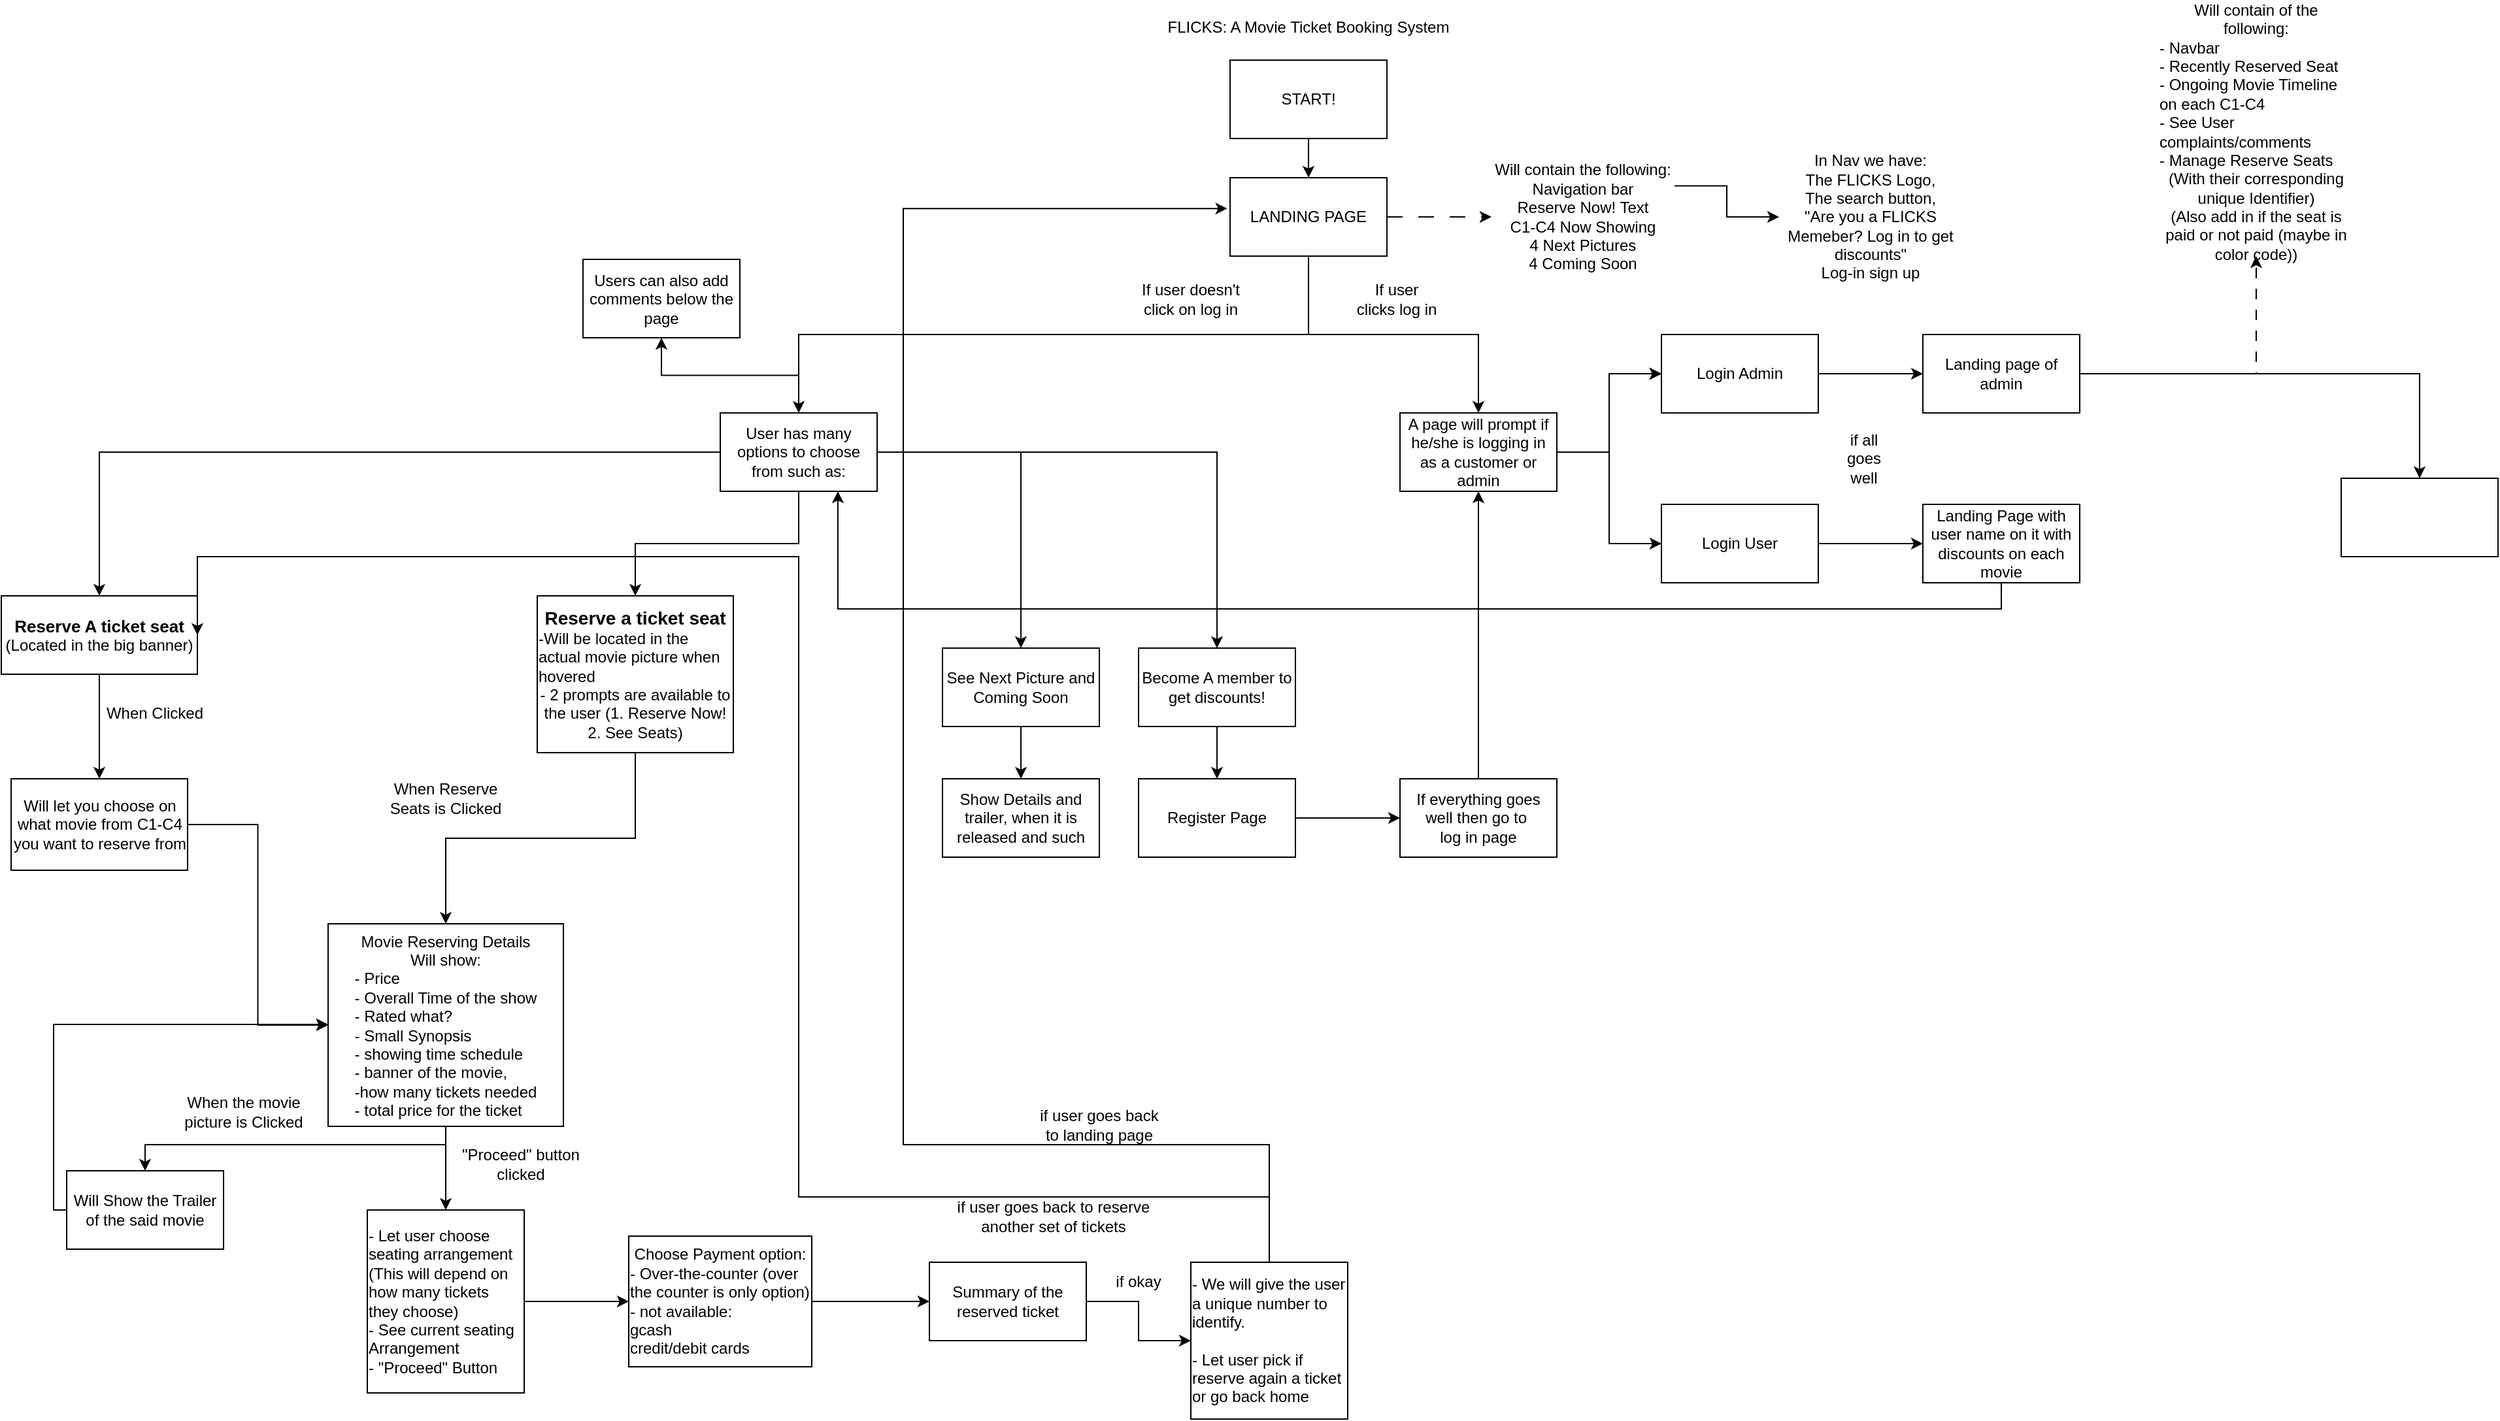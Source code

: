 <mxfile version="24.4.8" type="github">
  <diagram name="Page-1" id="BBRLmEO37WGfpNJw9e1L">
    <mxGraphModel dx="1717" dy="536" grid="1" gridSize="10" guides="1" tooltips="1" connect="1" arrows="1" fold="1" page="1" pageScale="1" pageWidth="850" pageHeight="1100" math="0" shadow="0">
      <root>
        <mxCell id="0" />
        <mxCell id="1" parent="0" />
        <mxCell id="raJYyTkhliqYFXlJdWqI-5" value="" style="edgeStyle=orthogonalEdgeStyle;rounded=0;orthogonalLoop=1;jettySize=auto;html=1;" parent="1" source="raJYyTkhliqYFXlJdWqI-2" target="raJYyTkhliqYFXlJdWqI-4" edge="1">
          <mxGeometry relative="1" as="geometry" />
        </mxCell>
        <mxCell id="raJYyTkhliqYFXlJdWqI-2" value="START!" style="rounded=0;whiteSpace=wrap;html=1;" parent="1" vertex="1">
          <mxGeometry x="330" y="50" width="120" height="60" as="geometry" />
        </mxCell>
        <mxCell id="raJYyTkhliqYFXlJdWqI-3" value="FLICKS: A Movie Ticket Booking System" style="text;html=1;align=center;verticalAlign=middle;whiteSpace=wrap;rounded=0;" parent="1" vertex="1">
          <mxGeometry x="280" y="10" width="220" height="30" as="geometry" />
        </mxCell>
        <mxCell id="raJYyTkhliqYFXlJdWqI-7" value="" style="edgeStyle=orthogonalEdgeStyle;rounded=0;orthogonalLoop=1;jettySize=auto;html=1;dashed=1;dashPattern=12 12;" parent="1" source="raJYyTkhliqYFXlJdWqI-4" target="raJYyTkhliqYFXlJdWqI-8" edge="1">
          <mxGeometry relative="1" as="geometry">
            <mxPoint x="530.0" y="170" as="targetPoint" />
          </mxGeometry>
        </mxCell>
        <mxCell id="JSnklxa-YHap8r1EnBcj-2" value="" style="edgeStyle=orthogonalEdgeStyle;rounded=0;orthogonalLoop=1;jettySize=auto;html=1;entryX=0.5;entryY=0;entryDx=0;entryDy=0;" edge="1" parent="1" source="raJYyTkhliqYFXlJdWqI-4" target="JSnklxa-YHap8r1EnBcj-1">
          <mxGeometry relative="1" as="geometry">
            <Array as="points">
              <mxPoint x="390" y="260" />
              <mxPoint y="260" />
            </Array>
          </mxGeometry>
        </mxCell>
        <mxCell id="JSnklxa-YHap8r1EnBcj-8" value="" style="edgeStyle=orthogonalEdgeStyle;rounded=0;orthogonalLoop=1;jettySize=auto;html=1;" edge="1" parent="1" source="raJYyTkhliqYFXlJdWqI-4" target="JSnklxa-YHap8r1EnBcj-7">
          <mxGeometry relative="1" as="geometry">
            <Array as="points">
              <mxPoint x="390" y="260" />
              <mxPoint x="520" y="260" />
            </Array>
          </mxGeometry>
        </mxCell>
        <mxCell id="raJYyTkhliqYFXlJdWqI-4" value="LANDING PAGE" style="rounded=0;whiteSpace=wrap;html=1;" parent="1" vertex="1">
          <mxGeometry x="330" y="140" width="120" height="60" as="geometry" />
        </mxCell>
        <mxCell id="JSnklxa-YHap8r1EnBcj-6" value="" style="edgeStyle=orthogonalEdgeStyle;rounded=0;orthogonalLoop=1;jettySize=auto;html=1;exitX=1;exitY=0.25;exitDx=0;exitDy=0;" edge="1" parent="1" source="raJYyTkhliqYFXlJdWqI-8" target="JSnklxa-YHap8r1EnBcj-5">
          <mxGeometry relative="1" as="geometry" />
        </mxCell>
        <mxCell id="raJYyTkhliqYFXlJdWqI-8" value="&lt;div&gt;Will contain the following:&lt;/div&gt;&lt;div&gt;Navigation bar&lt;br&gt;&lt;/div&gt;&lt;div&gt;Reserve Now! Text&lt;br&gt;&lt;/div&gt;&lt;div&gt;C1-C4 Now Showing&lt;/div&gt;&lt;div&gt;4 Next Pictures&lt;/div&gt;&lt;div&gt;4 Coming Soon&lt;/div&gt;" style="text;html=1;align=center;verticalAlign=middle;whiteSpace=wrap;rounded=0;" parent="1" vertex="1">
          <mxGeometry x="530" y="122.5" width="140" height="95" as="geometry" />
        </mxCell>
        <mxCell id="JSnklxa-YHap8r1EnBcj-14" value="" style="edgeStyle=orthogonalEdgeStyle;rounded=0;orthogonalLoop=1;jettySize=auto;html=1;" edge="1" parent="1" source="JSnklxa-YHap8r1EnBcj-1" target="JSnklxa-YHap8r1EnBcj-13">
          <mxGeometry relative="1" as="geometry" />
        </mxCell>
        <mxCell id="JSnklxa-YHap8r1EnBcj-16" value="" style="edgeStyle=orthogonalEdgeStyle;rounded=0;orthogonalLoop=1;jettySize=auto;html=1;" edge="1" parent="1" source="JSnklxa-YHap8r1EnBcj-1" target="JSnklxa-YHap8r1EnBcj-15">
          <mxGeometry relative="1" as="geometry" />
        </mxCell>
        <mxCell id="JSnklxa-YHap8r1EnBcj-18" value="" style="edgeStyle=orthogonalEdgeStyle;rounded=0;orthogonalLoop=1;jettySize=auto;html=1;" edge="1" parent="1" source="JSnklxa-YHap8r1EnBcj-1" target="JSnklxa-YHap8r1EnBcj-17">
          <mxGeometry relative="1" as="geometry" />
        </mxCell>
        <mxCell id="JSnklxa-YHap8r1EnBcj-21" value="" style="edgeStyle=orthogonalEdgeStyle;rounded=0;orthogonalLoop=1;jettySize=auto;html=1;" edge="1" parent="1" source="JSnklxa-YHap8r1EnBcj-1" target="JSnklxa-YHap8r1EnBcj-20">
          <mxGeometry relative="1" as="geometry" />
        </mxCell>
        <mxCell id="JSnklxa-YHap8r1EnBcj-84" value="" style="edgeStyle=orthogonalEdgeStyle;rounded=0;orthogonalLoop=1;jettySize=auto;html=1;" edge="1" parent="1" source="JSnklxa-YHap8r1EnBcj-1" target="JSnklxa-YHap8r1EnBcj-83">
          <mxGeometry relative="1" as="geometry" />
        </mxCell>
        <mxCell id="JSnklxa-YHap8r1EnBcj-1" value="User has many options to choose from such as:" style="whiteSpace=wrap;html=1;rounded=0;" vertex="1" parent="1">
          <mxGeometry x="-60" y="320" width="120" height="60" as="geometry" />
        </mxCell>
        <mxCell id="JSnklxa-YHap8r1EnBcj-5" value="In Nav we have:&lt;br&gt;&lt;div&gt;The FLICKS Logo,&lt;/div&gt;&lt;div&gt;The search button,&lt;/div&gt;&lt;div&gt;&quot;Are you a FLICKS Memeber? Log in to get discounts&quot;&lt;/div&gt;&lt;div&gt;Log-in sign up&lt;br&gt;&lt;/div&gt;" style="text;html=1;align=center;verticalAlign=middle;whiteSpace=wrap;rounded=0;" vertex="1" parent="1">
          <mxGeometry x="750" y="122.5" width="140" height="95" as="geometry" />
        </mxCell>
        <mxCell id="JSnklxa-YHap8r1EnBcj-62" value="" style="edgeStyle=orthogonalEdgeStyle;rounded=0;orthogonalLoop=1;jettySize=auto;html=1;" edge="1" parent="1" source="JSnklxa-YHap8r1EnBcj-7" target="JSnklxa-YHap8r1EnBcj-61">
          <mxGeometry relative="1" as="geometry" />
        </mxCell>
        <mxCell id="JSnklxa-YHap8r1EnBcj-63" value="" style="edgeStyle=orthogonalEdgeStyle;rounded=0;orthogonalLoop=1;jettySize=auto;html=1;" edge="1" parent="1" source="JSnklxa-YHap8r1EnBcj-7" target="JSnklxa-YHap8r1EnBcj-61">
          <mxGeometry relative="1" as="geometry" />
        </mxCell>
        <mxCell id="JSnklxa-YHap8r1EnBcj-64" value="" style="edgeStyle=orthogonalEdgeStyle;rounded=0;orthogonalLoop=1;jettySize=auto;html=1;" edge="1" parent="1" source="JSnklxa-YHap8r1EnBcj-7" target="JSnklxa-YHap8r1EnBcj-61">
          <mxGeometry relative="1" as="geometry" />
        </mxCell>
        <mxCell id="JSnklxa-YHap8r1EnBcj-66" style="edgeStyle=orthogonalEdgeStyle;rounded=0;orthogonalLoop=1;jettySize=auto;html=1;entryX=0;entryY=0.5;entryDx=0;entryDy=0;" edge="1" parent="1" source="JSnklxa-YHap8r1EnBcj-7" target="JSnklxa-YHap8r1EnBcj-65">
          <mxGeometry relative="1" as="geometry" />
        </mxCell>
        <mxCell id="JSnklxa-YHap8r1EnBcj-7" value="A page will prompt if he/she is logging in as a customer or admin" style="whiteSpace=wrap;html=1;rounded=0;" vertex="1" parent="1">
          <mxGeometry x="460" y="320" width="120" height="60" as="geometry" />
        </mxCell>
        <mxCell id="JSnklxa-YHap8r1EnBcj-10" value="If user doesn&#39;t click on log in" style="text;html=1;align=center;verticalAlign=middle;whiteSpace=wrap;rounded=0;" vertex="1" parent="1">
          <mxGeometry x="250" y="217.5" width="100" height="30" as="geometry" />
        </mxCell>
        <mxCell id="JSnklxa-YHap8r1EnBcj-11" value="If user clicks log in" style="text;html=1;align=center;verticalAlign=middle;whiteSpace=wrap;rounded=0;" vertex="1" parent="1">
          <mxGeometry x="425" y="217.5" width="65" height="30" as="geometry" />
        </mxCell>
        <mxCell id="JSnklxa-YHap8r1EnBcj-24" value="" style="edgeStyle=orthogonalEdgeStyle;rounded=0;orthogonalLoop=1;jettySize=auto;html=1;" edge="1" parent="1" source="JSnklxa-YHap8r1EnBcj-13" target="JSnklxa-YHap8r1EnBcj-23">
          <mxGeometry relative="1" as="geometry" />
        </mxCell>
        <mxCell id="JSnklxa-YHap8r1EnBcj-13" value="&lt;div&gt;&lt;b&gt;&lt;font style=&quot;font-size: 13px;&quot;&gt;Reserve A ticket seat&lt;/font&gt;&lt;/b&gt;&lt;/div&gt;&lt;div&gt;(Located in the big banner)&lt;/div&gt;" style="whiteSpace=wrap;html=1;rounded=0;" vertex="1" parent="1">
          <mxGeometry x="-610" y="460" width="150" height="60" as="geometry" />
        </mxCell>
        <mxCell id="JSnklxa-YHap8r1EnBcj-28" value="" style="edgeStyle=orthogonalEdgeStyle;rounded=0;orthogonalLoop=1;jettySize=auto;html=1;" edge="1" parent="1" source="JSnklxa-YHap8r1EnBcj-15" target="JSnklxa-YHap8r1EnBcj-27">
          <mxGeometry relative="1" as="geometry" />
        </mxCell>
        <mxCell id="JSnklxa-YHap8r1EnBcj-15" value="&lt;div&gt;&lt;font style=&quot;font-size: 14px;&quot;&gt;&lt;b&gt;Reserve a ticket seat &lt;/b&gt;&lt;/font&gt;&lt;br&gt;&lt;/div&gt;&lt;div align=&quot;left&quot;&gt;-Will be located in the actual movie picture when hovered&lt;br&gt;&lt;/div&gt;&lt;div&gt;- 2 prompts are available to the user (1. Reserve Now! 2. See Seats)&lt;br&gt;&lt;/div&gt;" style="whiteSpace=wrap;html=1;rounded=0;" vertex="1" parent="1">
          <mxGeometry x="-200" y="460" width="150" height="120" as="geometry" />
        </mxCell>
        <mxCell id="JSnklxa-YHap8r1EnBcj-51" value="" style="edgeStyle=orthogonalEdgeStyle;rounded=0;orthogonalLoop=1;jettySize=auto;html=1;" edge="1" parent="1" source="JSnklxa-YHap8r1EnBcj-17" target="JSnklxa-YHap8r1EnBcj-50">
          <mxGeometry relative="1" as="geometry" />
        </mxCell>
        <mxCell id="JSnklxa-YHap8r1EnBcj-17" value="See Next Picture and Coming Soon" style="whiteSpace=wrap;html=1;rounded=0;" vertex="1" parent="1">
          <mxGeometry x="110" y="500" width="120" height="60" as="geometry" />
        </mxCell>
        <mxCell id="JSnklxa-YHap8r1EnBcj-53" value="" style="edgeStyle=orthogonalEdgeStyle;rounded=0;orthogonalLoop=1;jettySize=auto;html=1;" edge="1" parent="1" source="JSnklxa-YHap8r1EnBcj-20" target="JSnklxa-YHap8r1EnBcj-52">
          <mxGeometry relative="1" as="geometry" />
        </mxCell>
        <mxCell id="JSnklxa-YHap8r1EnBcj-20" value="Become A member to get discounts!" style="whiteSpace=wrap;html=1;rounded=0;" vertex="1" parent="1">
          <mxGeometry x="260" y="500" width="120" height="60" as="geometry" />
        </mxCell>
        <mxCell id="JSnklxa-YHap8r1EnBcj-30" style="edgeStyle=orthogonalEdgeStyle;rounded=0;orthogonalLoop=1;jettySize=auto;html=1;entryX=0;entryY=0.5;entryDx=0;entryDy=0;" edge="1" parent="1" source="JSnklxa-YHap8r1EnBcj-23" target="JSnklxa-YHap8r1EnBcj-27">
          <mxGeometry relative="1" as="geometry" />
        </mxCell>
        <mxCell id="JSnklxa-YHap8r1EnBcj-23" value="Will let you choose on what movie from C1-C4 you want to reserve from" style="whiteSpace=wrap;html=1;rounded=0;" vertex="1" parent="1">
          <mxGeometry x="-602.5" y="600" width="135" height="70" as="geometry" />
        </mxCell>
        <mxCell id="JSnklxa-YHap8r1EnBcj-26" value="When Clicked" style="text;html=1;align=center;verticalAlign=middle;whiteSpace=wrap;rounded=0;" vertex="1" parent="1">
          <mxGeometry x="-535" y="535" width="85" height="30" as="geometry" />
        </mxCell>
        <mxCell id="JSnklxa-YHap8r1EnBcj-32" value="" style="edgeStyle=orthogonalEdgeStyle;rounded=0;orthogonalLoop=1;jettySize=auto;html=1;" edge="1" parent="1" source="JSnklxa-YHap8r1EnBcj-27" target="JSnklxa-YHap8r1EnBcj-31">
          <mxGeometry relative="1" as="geometry">
            <Array as="points">
              <mxPoint x="-270" y="880" />
              <mxPoint x="-500" y="880" />
            </Array>
          </mxGeometry>
        </mxCell>
        <mxCell id="JSnklxa-YHap8r1EnBcj-36" value="" style="edgeStyle=orthogonalEdgeStyle;rounded=0;orthogonalLoop=1;jettySize=auto;html=1;" edge="1" parent="1" source="JSnklxa-YHap8r1EnBcj-27" target="JSnklxa-YHap8r1EnBcj-35">
          <mxGeometry relative="1" as="geometry" />
        </mxCell>
        <mxCell id="JSnklxa-YHap8r1EnBcj-27" value="Movie Reserving Details&lt;br&gt;Will show:&lt;br&gt;&lt;div align=&quot;left&quot;&gt;- Price&lt;/div&gt;&lt;div align=&quot;left&quot;&gt;- Overall Time of the show&lt;/div&gt;&lt;div align=&quot;left&quot;&gt;- Rated what?&lt;br&gt;&lt;/div&gt;&lt;div align=&quot;left&quot;&gt;- Small Synopsis&lt;/div&gt;&lt;div align=&quot;left&quot;&gt;- showing time schedule&lt;br&gt;&lt;/div&gt;&lt;div align=&quot;left&quot;&gt;- banner of the movie, &lt;br&gt;&lt;/div&gt;&lt;div align=&quot;left&quot;&gt;-how many tickets needed&lt;/div&gt;&lt;div align=&quot;left&quot;&gt;- total price for the ticket&lt;/div&gt;" style="whiteSpace=wrap;html=1;rounded=0;" vertex="1" parent="1">
          <mxGeometry x="-360" y="711" width="180" height="155" as="geometry" />
        </mxCell>
        <mxCell id="JSnklxa-YHap8r1EnBcj-29" value="When Reserve Seats is Clicked" style="text;html=1;align=center;verticalAlign=middle;whiteSpace=wrap;rounded=0;" vertex="1" parent="1">
          <mxGeometry x="-320" y="600" width="100" height="30" as="geometry" />
        </mxCell>
        <mxCell id="JSnklxa-YHap8r1EnBcj-34" style="edgeStyle=orthogonalEdgeStyle;rounded=0;orthogonalLoop=1;jettySize=auto;html=1;entryX=0;entryY=0.5;entryDx=0;entryDy=0;" edge="1" parent="1" source="JSnklxa-YHap8r1EnBcj-31" target="JSnklxa-YHap8r1EnBcj-27">
          <mxGeometry relative="1" as="geometry">
            <Array as="points">
              <mxPoint x="-570" y="930" />
              <mxPoint x="-570" y="788" />
              <mxPoint x="-360" y="788" />
            </Array>
          </mxGeometry>
        </mxCell>
        <mxCell id="JSnklxa-YHap8r1EnBcj-31" value="Will Show the Trailer of the said movie" style="whiteSpace=wrap;html=1;rounded=0;" vertex="1" parent="1">
          <mxGeometry x="-560" y="900" width="120" height="60" as="geometry" />
        </mxCell>
        <mxCell id="JSnklxa-YHap8r1EnBcj-33" value="When the movie picture is Clicked" style="text;html=1;align=center;verticalAlign=middle;whiteSpace=wrap;rounded=0;" vertex="1" parent="1">
          <mxGeometry x="-472" y="840" width="95" height="30" as="geometry" />
        </mxCell>
        <mxCell id="JSnklxa-YHap8r1EnBcj-39" value="" style="edgeStyle=orthogonalEdgeStyle;rounded=0;orthogonalLoop=1;jettySize=auto;html=1;" edge="1" parent="1" source="JSnklxa-YHap8r1EnBcj-35" target="JSnklxa-YHap8r1EnBcj-38">
          <mxGeometry relative="1" as="geometry" />
        </mxCell>
        <mxCell id="JSnklxa-YHap8r1EnBcj-35" value="&lt;div align=&quot;left&quot;&gt;- Let user choose seating arrangement (This will depend on how many tickets they choose)&lt;br&gt;&lt;/div&gt;&lt;div align=&quot;left&quot;&gt;- See current seating Arrangement&lt;/div&gt;&lt;div align=&quot;left&quot;&gt;- &quot;Proceed&quot; Button&lt;br&gt;&lt;/div&gt;" style="whiteSpace=wrap;html=1;rounded=0;" vertex="1" parent="1">
          <mxGeometry x="-330" y="930" width="120" height="140" as="geometry" />
        </mxCell>
        <mxCell id="JSnklxa-YHap8r1EnBcj-37" value="&quot;Proceed&quot; button clicked" style="text;html=1;align=center;verticalAlign=middle;whiteSpace=wrap;rounded=0;" vertex="1" parent="1">
          <mxGeometry x="-260" y="880" width="95" height="30" as="geometry" />
        </mxCell>
        <mxCell id="JSnklxa-YHap8r1EnBcj-41" value="" style="edgeStyle=orthogonalEdgeStyle;rounded=0;orthogonalLoop=1;jettySize=auto;html=1;" edge="1" parent="1" source="JSnklxa-YHap8r1EnBcj-38" target="JSnklxa-YHap8r1EnBcj-40">
          <mxGeometry relative="1" as="geometry" />
        </mxCell>
        <mxCell id="JSnklxa-YHap8r1EnBcj-38" value="Choose Payment option:&lt;br&gt;&lt;div align=&quot;left&quot;&gt;- Over-the-counter (over the counter is only option)&lt;br&gt;&lt;/div&gt;&lt;div align=&quot;left&quot;&gt;- not available: &lt;br&gt;&lt;/div&gt;&lt;div align=&quot;left&quot;&gt;gcash&lt;/div&gt;&lt;div align=&quot;left&quot;&gt;credit/debit cards&lt;br&gt;&lt;/div&gt;" style="whiteSpace=wrap;html=1;rounded=0;" vertex="1" parent="1">
          <mxGeometry x="-130" y="950" width="140" height="100" as="geometry" />
        </mxCell>
        <mxCell id="JSnklxa-YHap8r1EnBcj-43" value="" style="edgeStyle=orthogonalEdgeStyle;rounded=0;orthogonalLoop=1;jettySize=auto;html=1;" edge="1" parent="1" source="JSnklxa-YHap8r1EnBcj-40" target="JSnklxa-YHap8r1EnBcj-42">
          <mxGeometry relative="1" as="geometry" />
        </mxCell>
        <mxCell id="JSnklxa-YHap8r1EnBcj-40" value="Summary of the reserved ticket" style="whiteSpace=wrap;html=1;rounded=0;" vertex="1" parent="1">
          <mxGeometry x="100" y="970" width="120" height="60" as="geometry" />
        </mxCell>
        <mxCell id="JSnklxa-YHap8r1EnBcj-47" style="edgeStyle=orthogonalEdgeStyle;rounded=0;orthogonalLoop=1;jettySize=auto;html=1;entryX=1;entryY=0.5;entryDx=0;entryDy=0;" edge="1" parent="1" source="JSnklxa-YHap8r1EnBcj-42" target="JSnklxa-YHap8r1EnBcj-13">
          <mxGeometry relative="1" as="geometry">
            <Array as="points">
              <mxPoint x="360" y="920" />
              <mxPoint y="920" />
              <mxPoint y="430" />
              <mxPoint x="-460" y="430" />
            </Array>
          </mxGeometry>
        </mxCell>
        <mxCell id="JSnklxa-YHap8r1EnBcj-42" value="&lt;div align=&quot;left&quot;&gt;- We will give the user a unique number to identify.&lt;/div&gt;&lt;div align=&quot;left&quot;&gt;&lt;br&gt;&lt;/div&gt;&lt;div align=&quot;left&quot;&gt;- Let user pick if reserve again a ticket or go back home&lt;/div&gt;" style="whiteSpace=wrap;html=1;rounded=0;" vertex="1" parent="1">
          <mxGeometry x="300" y="970" width="120" height="120" as="geometry" />
        </mxCell>
        <mxCell id="JSnklxa-YHap8r1EnBcj-44" value="if okay" style="text;html=1;align=center;verticalAlign=middle;whiteSpace=wrap;rounded=0;" vertex="1" parent="1">
          <mxGeometry x="230" y="970" width="60" height="30" as="geometry" />
        </mxCell>
        <mxCell id="JSnklxa-YHap8r1EnBcj-45" style="edgeStyle=orthogonalEdgeStyle;rounded=0;orthogonalLoop=1;jettySize=auto;html=1;entryX=-0.018;entryY=0.393;entryDx=0;entryDy=0;entryPerimeter=0;" edge="1" parent="1" source="JSnklxa-YHap8r1EnBcj-42" target="raJYyTkhliqYFXlJdWqI-4">
          <mxGeometry relative="1" as="geometry">
            <Array as="points">
              <mxPoint x="360" y="880" />
              <mxPoint x="80" y="880" />
              <mxPoint x="80" y="164" />
            </Array>
          </mxGeometry>
        </mxCell>
        <mxCell id="JSnklxa-YHap8r1EnBcj-46" value="if user goes back to landing page" style="text;html=1;align=center;verticalAlign=middle;whiteSpace=wrap;rounded=0;" vertex="1" parent="1">
          <mxGeometry x="180" y="850" width="100" height="30" as="geometry" />
        </mxCell>
        <mxCell id="JSnklxa-YHap8r1EnBcj-48" value="if user goes back to reserve another set of tickets" style="text;html=1;align=center;verticalAlign=middle;whiteSpace=wrap;rounded=0;" vertex="1" parent="1">
          <mxGeometry x="120" y="920" width="150" height="30" as="geometry" />
        </mxCell>
        <mxCell id="JSnklxa-YHap8r1EnBcj-50" value="Show Details and trailer, when it is released and such" style="whiteSpace=wrap;html=1;rounded=0;" vertex="1" parent="1">
          <mxGeometry x="110" y="600" width="120" height="60" as="geometry" />
        </mxCell>
        <mxCell id="JSnklxa-YHap8r1EnBcj-55" value="" style="edgeStyle=orthogonalEdgeStyle;rounded=0;orthogonalLoop=1;jettySize=auto;html=1;" edge="1" parent="1" source="JSnklxa-YHap8r1EnBcj-52" target="JSnklxa-YHap8r1EnBcj-54">
          <mxGeometry relative="1" as="geometry" />
        </mxCell>
        <mxCell id="JSnklxa-YHap8r1EnBcj-52" value="Register Page" style="whiteSpace=wrap;html=1;rounded=0;" vertex="1" parent="1">
          <mxGeometry x="260" y="600" width="120" height="60" as="geometry" />
        </mxCell>
        <mxCell id="JSnklxa-YHap8r1EnBcj-56" style="edgeStyle=orthogonalEdgeStyle;rounded=0;orthogonalLoop=1;jettySize=auto;html=1;entryX=0.5;entryY=1;entryDx=0;entryDy=0;" edge="1" parent="1" source="JSnklxa-YHap8r1EnBcj-54" target="JSnklxa-YHap8r1EnBcj-7">
          <mxGeometry relative="1" as="geometry" />
        </mxCell>
        <mxCell id="JSnklxa-YHap8r1EnBcj-54" value="&lt;div&gt;If everything goes well then go to&amp;nbsp;&lt;/div&gt;&lt;div&gt;log in page&lt;/div&gt;" style="whiteSpace=wrap;html=1;rounded=0;" vertex="1" parent="1">
          <mxGeometry x="460" y="600" width="120" height="60" as="geometry" />
        </mxCell>
        <mxCell id="JSnklxa-YHap8r1EnBcj-68" value="" style="edgeStyle=orthogonalEdgeStyle;rounded=0;orthogonalLoop=1;jettySize=auto;html=1;" edge="1" parent="1" source="JSnklxa-YHap8r1EnBcj-61" target="JSnklxa-YHap8r1EnBcj-67">
          <mxGeometry relative="1" as="geometry" />
        </mxCell>
        <mxCell id="JSnklxa-YHap8r1EnBcj-61" value="Login Admin" style="whiteSpace=wrap;html=1;rounded=0;" vertex="1" parent="1">
          <mxGeometry x="660" y="260" width="120" height="60" as="geometry" />
        </mxCell>
        <mxCell id="JSnklxa-YHap8r1EnBcj-76" value="" style="edgeStyle=orthogonalEdgeStyle;rounded=0;orthogonalLoop=1;jettySize=auto;html=1;" edge="1" parent="1" source="JSnklxa-YHap8r1EnBcj-65" target="JSnklxa-YHap8r1EnBcj-75">
          <mxGeometry relative="1" as="geometry" />
        </mxCell>
        <mxCell id="JSnklxa-YHap8r1EnBcj-65" value="Login User" style="whiteSpace=wrap;html=1;rounded=0;" vertex="1" parent="1">
          <mxGeometry x="660" y="390" width="120" height="60" as="geometry" />
        </mxCell>
        <mxCell id="JSnklxa-YHap8r1EnBcj-79" style="edgeStyle=orthogonalEdgeStyle;rounded=0;orthogonalLoop=1;jettySize=auto;html=1;" edge="1" parent="1" source="JSnklxa-YHap8r1EnBcj-67" target="JSnklxa-YHap8r1EnBcj-80">
          <mxGeometry relative="1" as="geometry">
            <mxPoint x="1280" y="290" as="targetPoint" />
          </mxGeometry>
        </mxCell>
        <mxCell id="JSnklxa-YHap8r1EnBcj-85" style="edgeStyle=orthogonalEdgeStyle;rounded=0;orthogonalLoop=1;jettySize=auto;html=1;exitX=1;exitY=0.5;exitDx=0;exitDy=0;dashed=1;dashPattern=8 8;" edge="1" parent="1" source="JSnklxa-YHap8r1EnBcj-67" target="JSnklxa-YHap8r1EnBcj-86">
          <mxGeometry relative="1" as="geometry">
            <mxPoint x="1070" y="240" as="targetPoint" />
          </mxGeometry>
        </mxCell>
        <mxCell id="JSnklxa-YHap8r1EnBcj-67" value="Landing page of admin" style="whiteSpace=wrap;html=1;rounded=0;" vertex="1" parent="1">
          <mxGeometry x="860" y="260" width="120" height="60" as="geometry" />
        </mxCell>
        <mxCell id="JSnklxa-YHap8r1EnBcj-78" style="edgeStyle=orthogonalEdgeStyle;rounded=0;orthogonalLoop=1;jettySize=auto;html=1;entryX=0.75;entryY=1;entryDx=0;entryDy=0;exitX=0.5;exitY=1;exitDx=0;exitDy=0;" edge="1" parent="1" source="JSnklxa-YHap8r1EnBcj-75" target="JSnklxa-YHap8r1EnBcj-1">
          <mxGeometry relative="1" as="geometry" />
        </mxCell>
        <mxCell id="JSnklxa-YHap8r1EnBcj-75" value="Landing Page with user name on it with discounts on each movie" style="whiteSpace=wrap;html=1;rounded=0;" vertex="1" parent="1">
          <mxGeometry x="860" y="390" width="120" height="60" as="geometry" />
        </mxCell>
        <mxCell id="JSnklxa-YHap8r1EnBcj-77" value="if all goes well" style="text;html=1;align=center;verticalAlign=middle;whiteSpace=wrap;rounded=0;" vertex="1" parent="1">
          <mxGeometry x="790" y="340" width="50" height="30" as="geometry" />
        </mxCell>
        <mxCell id="JSnklxa-YHap8r1EnBcj-80" value="" style="rounded=0;whiteSpace=wrap;html=1;" vertex="1" parent="1">
          <mxGeometry x="1180" y="370" width="120" height="60" as="geometry" />
        </mxCell>
        <mxCell id="JSnklxa-YHap8r1EnBcj-83" value="Users can also add comments below the page" style="whiteSpace=wrap;html=1;rounded=0;" vertex="1" parent="1">
          <mxGeometry x="-165" y="202.5" width="120" height="60" as="geometry" />
        </mxCell>
        <mxCell id="JSnklxa-YHap8r1EnBcj-86" value="&lt;div&gt;Will contain of the following:&lt;/div&gt;&lt;div align=&quot;left&quot;&gt;- Navbar&lt;/div&gt;&lt;div align=&quot;left&quot;&gt;- Recently Reserved Seat&lt;/div&gt;&lt;div align=&quot;left&quot;&gt;- Ongoing Movie Timeline on each C1-C4&lt;/div&gt;&lt;div align=&quot;left&quot;&gt;- See User complaints/comments&lt;/div&gt;&lt;div align=&quot;left&quot;&gt;- Manage Reserve Seats &lt;br&gt;&lt;/div&gt;&lt;div&gt;(With their corresponding unique Identifier)&lt;/div&gt;&lt;div&gt;(Also add in if the seat is paid or not paid (maybe in color code))&lt;br&gt;&lt;/div&gt;" style="text;html=1;align=center;verticalAlign=middle;whiteSpace=wrap;rounded=0;" vertex="1" parent="1">
          <mxGeometry x="1040" y="10" width="150" height="190" as="geometry" />
        </mxCell>
      </root>
    </mxGraphModel>
  </diagram>
</mxfile>
